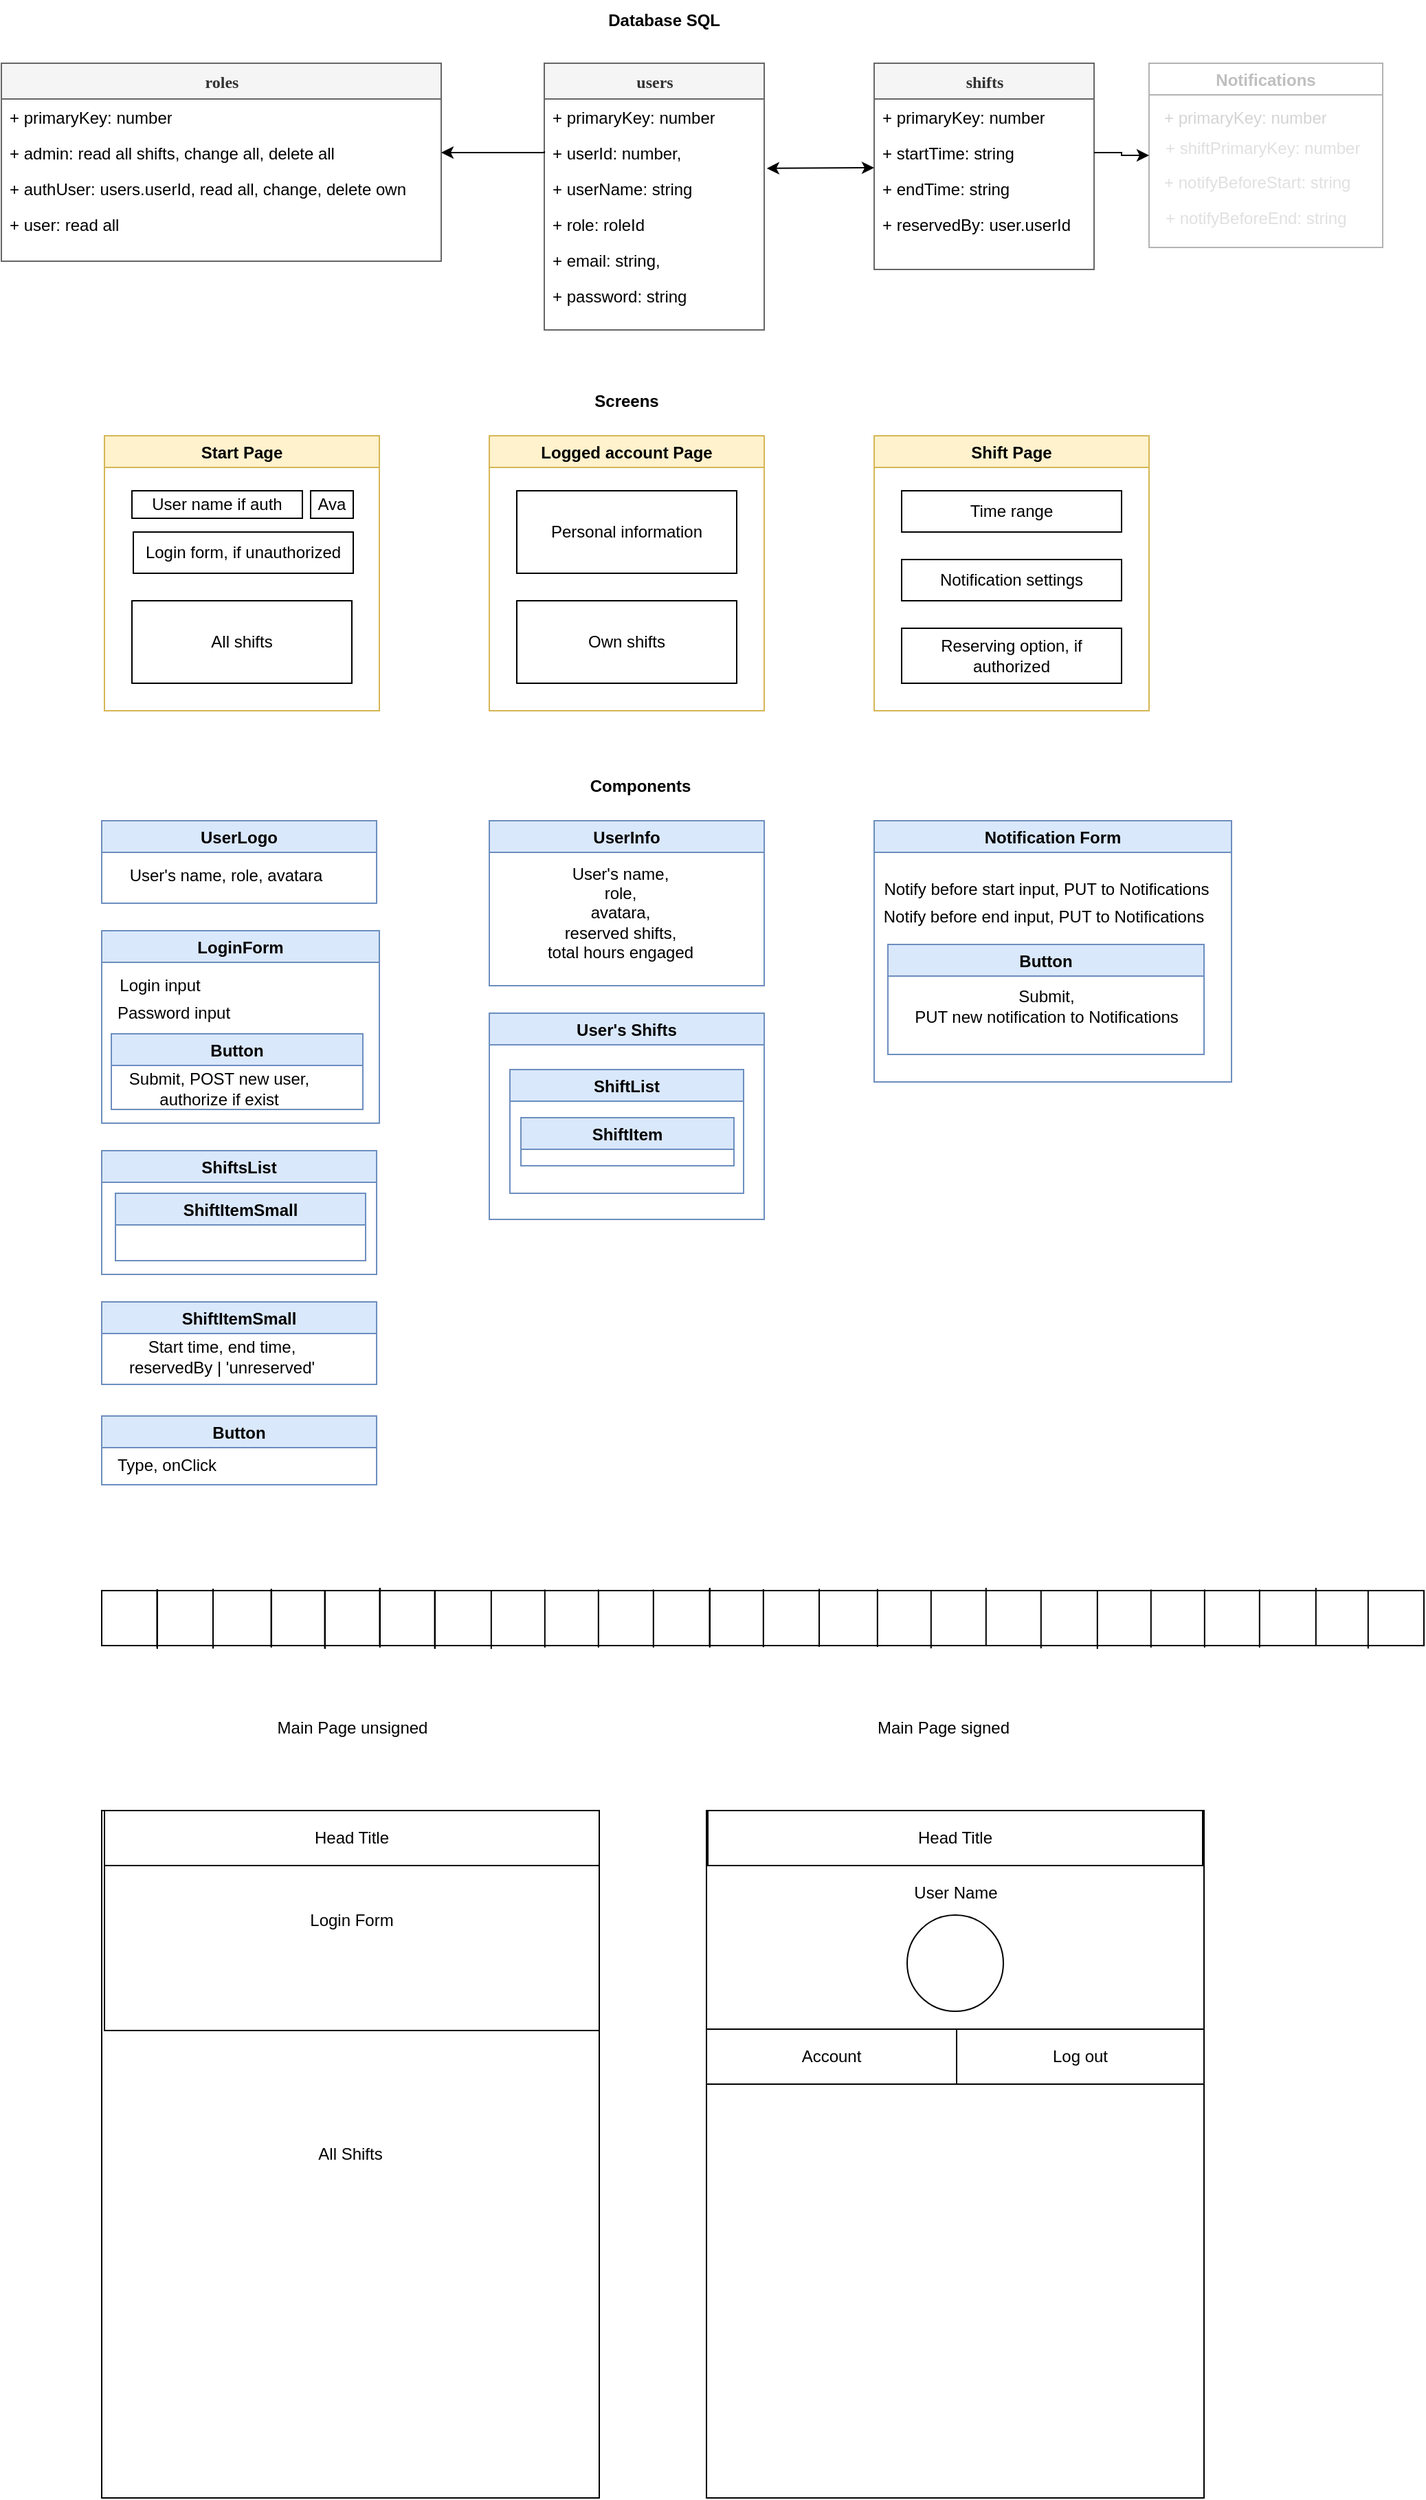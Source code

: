<mxfile version="18.0.3" type="device"><diagram name="Page-1" id="9f46799a-70d6-7492-0946-bef42562c5a5"><mxGraphModel dx="911" dy="501" grid="1" gridSize="10" guides="1" tooltips="1" connect="1" arrows="1" fold="1" page="1" pageScale="1" pageWidth="1100" pageHeight="850" background="none" math="0" shadow="0"><root><mxCell id="0"/><mxCell id="1" parent="0"/><mxCell id="78961159f06e98e8-17" value="users" style="swimlane;html=1;fontStyle=1;align=center;verticalAlign=top;childLayout=stackLayout;horizontal=1;startSize=26;horizontalStack=0;resizeParent=1;resizeLast=0;collapsible=1;marginBottom=0;swimlaneFillColor=#ffffff;rounded=0;shadow=0;comic=0;labelBackgroundColor=none;strokeWidth=1;fillColor=#f5f5f5;fontFamily=Verdana;fontSize=12;fontColor=#333333;strokeColor=#666666;" parent="1" vertex="1"><mxGeometry x="440" y="49" width="160" height="194" as="geometry"/></mxCell><mxCell id="78961159f06e98e8-21" value="+ primaryKey: number" style="text;html=1;strokeColor=none;fillColor=none;align=left;verticalAlign=top;spacingLeft=4;spacingRight=4;whiteSpace=wrap;overflow=hidden;rotatable=0;points=[[0,0.5],[1,0.5]];portConstraint=eastwest;" parent="78961159f06e98e8-17" vertex="1"><mxGeometry y="26" width="160" height="26" as="geometry"/></mxCell><mxCell id="78961159f06e98e8-23" value="+ userId: number," style="text;html=1;strokeColor=none;fillColor=none;align=left;verticalAlign=top;spacingLeft=4;spacingRight=4;whiteSpace=wrap;overflow=hidden;rotatable=0;points=[[0,0.5],[1,0.5]];portConstraint=eastwest;" parent="78961159f06e98e8-17" vertex="1"><mxGeometry y="52" width="160" height="26" as="geometry"/></mxCell><mxCell id="78961159f06e98e8-25" value="+ userName: string" style="text;html=1;strokeColor=none;fillColor=none;align=left;verticalAlign=top;spacingLeft=4;spacingRight=4;whiteSpace=wrap;overflow=hidden;rotatable=0;points=[[0,0.5],[1,0.5]];portConstraint=eastwest;" parent="78961159f06e98e8-17" vertex="1"><mxGeometry y="78" width="160" height="26" as="geometry"/></mxCell><mxCell id="78961159f06e98e8-26" value="+ role: roleId" style="text;html=1;strokeColor=none;fillColor=none;align=left;verticalAlign=top;spacingLeft=4;spacingRight=4;whiteSpace=wrap;overflow=hidden;rotatable=0;points=[[0,0.5],[1,0.5]];portConstraint=eastwest;" parent="78961159f06e98e8-17" vertex="1"><mxGeometry y="104" width="160" height="26" as="geometry"/></mxCell><mxCell id="78961159f06e98e8-24" value="+ email: string," style="text;html=1;strokeColor=none;fillColor=none;align=left;verticalAlign=top;spacingLeft=4;spacingRight=4;whiteSpace=wrap;overflow=hidden;rotatable=0;points=[[0,0.5],[1,0.5]];portConstraint=eastwest;" parent="78961159f06e98e8-17" vertex="1"><mxGeometry y="130" width="160" height="26" as="geometry"/></mxCell><mxCell id="4Kd0fnd2b_2xYInPUoOF-1" value="+ password: string" style="text;html=1;strokeColor=none;fillColor=none;align=left;verticalAlign=top;spacingLeft=4;spacingRight=4;whiteSpace=wrap;overflow=hidden;rotatable=0;points=[[0,0.5],[1,0.5]];portConstraint=eastwest;" parent="78961159f06e98e8-17" vertex="1"><mxGeometry y="156" width="160" height="34" as="geometry"/></mxCell><mxCell id="78961159f06e98e8-30" value="shifts" style="swimlane;html=1;fontStyle=1;align=center;verticalAlign=top;childLayout=stackLayout;horizontal=1;startSize=26;horizontalStack=0;resizeParent=1;resizeLast=0;collapsible=1;marginBottom=0;swimlaneFillColor=#ffffff;rounded=0;shadow=0;comic=0;labelBackgroundColor=none;strokeWidth=1;fillColor=#f5f5f5;fontFamily=Verdana;fontSize=12;fontColor=#333333;strokeColor=#666666;" parent="1" vertex="1"><mxGeometry x="680" y="49" width="160" height="150" as="geometry"/></mxCell><mxCell id="78961159f06e98e8-31" value="+ primaryKey: number" style="text;html=1;strokeColor=none;fillColor=none;align=left;verticalAlign=top;spacingLeft=4;spacingRight=4;whiteSpace=wrap;overflow=hidden;rotatable=0;points=[[0,0.5],[1,0.5]];portConstraint=eastwest;" parent="78961159f06e98e8-30" vertex="1"><mxGeometry y="26" width="160" height="26" as="geometry"/></mxCell><mxCell id="78961159f06e98e8-32" value="+ startTime: string" style="text;html=1;strokeColor=none;fillColor=none;align=left;verticalAlign=top;spacingLeft=4;spacingRight=4;whiteSpace=wrap;overflow=hidden;rotatable=0;points=[[0,0.5],[1,0.5]];portConstraint=eastwest;" parent="78961159f06e98e8-30" vertex="1"><mxGeometry y="52" width="160" height="26" as="geometry"/></mxCell><mxCell id="78961159f06e98e8-33" value="+ endTime: string" style="text;html=1;strokeColor=none;fillColor=none;align=left;verticalAlign=top;spacingLeft=4;spacingRight=4;whiteSpace=wrap;overflow=hidden;rotatable=0;points=[[0,0.5],[1,0.5]];portConstraint=eastwest;" parent="78961159f06e98e8-30" vertex="1"><mxGeometry y="78" width="160" height="26" as="geometry"/></mxCell><mxCell id="78961159f06e98e8-34" value="+ reservedBy: user.userId" style="text;html=1;strokeColor=none;fillColor=none;align=left;verticalAlign=top;spacingLeft=4;spacingRight=4;whiteSpace=wrap;overflow=hidden;rotatable=0;points=[[0,0.5],[1,0.5]];portConstraint=eastwest;" parent="78961159f06e98e8-30" vertex="1"><mxGeometry y="104" width="160" height="26" as="geometry"/></mxCell><mxCell id="78961159f06e98e8-43" value="roles" style="swimlane;html=1;fontStyle=1;align=center;verticalAlign=top;childLayout=stackLayout;horizontal=1;startSize=26;horizontalStack=0;resizeParent=1;resizeLast=0;collapsible=1;marginBottom=0;swimlaneFillColor=#ffffff;rounded=0;shadow=0;comic=0;labelBackgroundColor=none;strokeWidth=1;fillColor=#f5f5f5;fontFamily=Verdana;fontSize=12;fontColor=#333333;strokeColor=#666666;" parent="1" vertex="1"><mxGeometry x="45" y="49" width="320" height="144" as="geometry"/></mxCell><mxCell id="4Kd0fnd2b_2xYInPUoOF-68" value="+ primaryKey: number" style="text;html=1;strokeColor=none;fillColor=none;align=left;verticalAlign=top;spacingLeft=4;spacingRight=4;whiteSpace=wrap;overflow=hidden;rotatable=0;points=[[0,0.5],[1,0.5]];portConstraint=eastwest;" parent="78961159f06e98e8-43" vertex="1"><mxGeometry y="26" width="320" height="26" as="geometry"/></mxCell><mxCell id="78961159f06e98e8-44" value="+ admin: read all shifts, change all, delete all" style="text;html=1;strokeColor=none;fillColor=none;align=left;verticalAlign=top;spacingLeft=4;spacingRight=4;whiteSpace=wrap;overflow=hidden;rotatable=0;points=[[0,0.5],[1,0.5]];portConstraint=eastwest;" parent="78961159f06e98e8-43" vertex="1"><mxGeometry y="52" width="320" height="26" as="geometry"/></mxCell><mxCell id="78961159f06e98e8-45" value="+ authUser: users.userId, read all, change, delete own" style="text;html=1;strokeColor=none;fillColor=none;align=left;verticalAlign=top;spacingLeft=4;spacingRight=4;whiteSpace=wrap;overflow=hidden;rotatable=0;points=[[0,0.5],[1,0.5]];portConstraint=eastwest;" parent="78961159f06e98e8-43" vertex="1"><mxGeometry y="78" width="320" height="26" as="geometry"/></mxCell><mxCell id="4Kd0fnd2b_2xYInPUoOF-13" value="+ user: read all" style="text;html=1;strokeColor=none;fillColor=none;align=left;verticalAlign=top;spacingLeft=4;spacingRight=4;whiteSpace=wrap;overflow=hidden;rotatable=0;points=[[0,0.5],[1,0.5]];portConstraint=eastwest;" parent="78961159f06e98e8-43" vertex="1"><mxGeometry y="104" width="320" height="26" as="geometry"/></mxCell><mxCell id="4Kd0fnd2b_2xYInPUoOF-4" value="" style="endArrow=classic;startArrow=classic;html=1;rounded=0;exitX=1.012;exitY=-0.059;exitDx=0;exitDy=0;exitPerimeter=0;" parent="1" source="78961159f06e98e8-25" edge="1"><mxGeometry width="50" height="50" relative="1" as="geometry"><mxPoint x="520" y="479" as="sourcePoint"/><mxPoint x="680" y="125" as="targetPoint"/></mxGeometry></mxCell><mxCell id="4Kd0fnd2b_2xYInPUoOF-14" value="Start Page" style="swimlane;fillColor=#fff2cc;strokeColor=#d6b656;" parent="1" vertex="1"><mxGeometry x="120" y="320" width="200" height="200" as="geometry"/></mxCell><mxCell id="4Kd0fnd2b_2xYInPUoOF-20" value="Login form, if unauthorized" style="rounded=0;whiteSpace=wrap;html=1;" parent="4Kd0fnd2b_2xYInPUoOF-14" vertex="1"><mxGeometry x="21" y="70" width="160" height="30" as="geometry"/></mxCell><mxCell id="4Kd0fnd2b_2xYInPUoOF-21" value="All shifts" style="rounded=0;whiteSpace=wrap;html=1;" parent="4Kd0fnd2b_2xYInPUoOF-14" vertex="1"><mxGeometry x="20" y="120" width="160" height="60" as="geometry"/></mxCell><mxCell id="4Kd0fnd2b_2xYInPUoOF-30" value="User name if auth" style="rounded=0;whiteSpace=wrap;html=1;" parent="4Kd0fnd2b_2xYInPUoOF-14" vertex="1"><mxGeometry x="20" y="40" width="124" height="20" as="geometry"/></mxCell><mxCell id="4Kd0fnd2b_2xYInPUoOF-31" value="Ava" style="rounded=0;whiteSpace=wrap;html=1;" parent="4Kd0fnd2b_2xYInPUoOF-14" vertex="1"><mxGeometry x="150" y="40" width="31" height="20" as="geometry"/></mxCell><mxCell id="4Kd0fnd2b_2xYInPUoOF-15" value="Logged account Page" style="swimlane;fillColor=#fff2cc;strokeColor=#d6b656;" parent="1" vertex="1"><mxGeometry x="400" y="320" width="200" height="200" as="geometry"/></mxCell><mxCell id="4Kd0fnd2b_2xYInPUoOF-24" value="Personal information" style="rounded=0;whiteSpace=wrap;html=1;" parent="4Kd0fnd2b_2xYInPUoOF-15" vertex="1"><mxGeometry x="20" y="40" width="160" height="60" as="geometry"/></mxCell><mxCell id="4Kd0fnd2b_2xYInPUoOF-25" value="Own shifts" style="rounded=0;whiteSpace=wrap;html=1;" parent="4Kd0fnd2b_2xYInPUoOF-15" vertex="1"><mxGeometry x="20" y="120" width="160" height="60" as="geometry"/></mxCell><mxCell id="4Kd0fnd2b_2xYInPUoOF-16" value="Shift Page" style="swimlane;fillColor=#fff2cc;strokeColor=#d6b656;" parent="1" vertex="1"><mxGeometry x="680" y="320" width="200" height="200" as="geometry"/></mxCell><mxCell id="4Kd0fnd2b_2xYInPUoOF-26" value="Time range" style="rounded=0;whiteSpace=wrap;html=1;" parent="4Kd0fnd2b_2xYInPUoOF-16" vertex="1"><mxGeometry x="20" y="40" width="160" height="30" as="geometry"/></mxCell><mxCell id="4Kd0fnd2b_2xYInPUoOF-27" value="Notification settings" style="rounded=0;whiteSpace=wrap;html=1;" parent="4Kd0fnd2b_2xYInPUoOF-16" vertex="1"><mxGeometry x="20" y="90" width="160" height="30" as="geometry"/></mxCell><mxCell id="4Kd0fnd2b_2xYInPUoOF-28" value="Reserving option, if authorized" style="rounded=0;whiteSpace=wrap;html=1;" parent="4Kd0fnd2b_2xYInPUoOF-16" vertex="1"><mxGeometry x="20" y="140" width="160" height="40" as="geometry"/></mxCell><mxCell id="4Kd0fnd2b_2xYInPUoOF-18" value="&lt;b&gt;Screens&lt;/b&gt;" style="text;html=1;strokeColor=none;fillColor=none;align=center;verticalAlign=middle;whiteSpace=wrap;rounded=0;" parent="1" vertex="1"><mxGeometry x="470" y="280" width="60" height="30" as="geometry"/></mxCell><mxCell id="4Kd0fnd2b_2xYInPUoOF-19" value="&lt;b&gt;Database SQL&lt;/b&gt;" style="text;html=1;strokeColor=none;fillColor=none;align=right;verticalAlign=middle;whiteSpace=wrap;rounded=0;" parent="1" vertex="1"><mxGeometry x="430" y="3" width="140" height="30" as="geometry"/></mxCell><mxCell id="4Kd0fnd2b_2xYInPUoOF-32" value="&lt;b&gt;Components&lt;/b&gt;" style="text;html=1;strokeColor=none;fillColor=none;align=center;verticalAlign=middle;whiteSpace=wrap;rounded=0;" parent="1" vertex="1"><mxGeometry x="470" y="560" width="80" height="30" as="geometry"/></mxCell><mxCell id="4Kd0fnd2b_2xYInPUoOF-33" value="LoginForm" style="swimlane;fillColor=#dae8fc;strokeColor=#6c8ebf;" parent="1" vertex="1"><mxGeometry x="118" y="680" width="202" height="140" as="geometry"/></mxCell><mxCell id="4Kd0fnd2b_2xYInPUoOF-51" value="Button" style="swimlane;fillColor=#dae8fc;strokeColor=#6c8ebf;" parent="4Kd0fnd2b_2xYInPUoOF-33" vertex="1"><mxGeometry x="7" y="75" width="183" height="55" as="geometry"/></mxCell><mxCell id="4Kd0fnd2b_2xYInPUoOF-52" value="Submit, POST new user, &lt;br&gt;authorize if exist" style="text;html=1;align=center;verticalAlign=middle;resizable=0;points=[];autosize=1;strokeColor=none;fillColor=none;" parent="4Kd0fnd2b_2xYInPUoOF-51" vertex="1"><mxGeometry x="3" y="25" width="150" height="30" as="geometry"/></mxCell><mxCell id="4Kd0fnd2b_2xYInPUoOF-34" value="ShiftsList" style="swimlane;fillColor=#dae8fc;strokeColor=#6c8ebf;" parent="1" vertex="1"><mxGeometry x="118" y="840" width="200" height="90" as="geometry"/></mxCell><mxCell id="4Kd0fnd2b_2xYInPUoOF-35" value="ShiftItemSmall" style="swimlane;fillColor=#dae8fc;strokeColor=#6c8ebf;" parent="1" vertex="1"><mxGeometry x="118" y="950" width="200" height="60" as="geometry"/></mxCell><mxCell id="4Kd0fnd2b_2xYInPUoOF-36" value="UserLogo" style="swimlane;fillColor=#dae8fc;strokeColor=#6c8ebf;" parent="1" vertex="1"><mxGeometry x="118" y="600" width="200" height="60" as="geometry"/></mxCell><mxCell id="4Kd0fnd2b_2xYInPUoOF-37" value="User's name, role, avatara" style="text;html=1;align=center;verticalAlign=middle;resizable=0;points=[];autosize=1;strokeColor=none;fillColor=none;" parent="4Kd0fnd2b_2xYInPUoOF-36" vertex="1"><mxGeometry x="10" y="30" width="160" height="20" as="geometry"/></mxCell><mxCell id="4Kd0fnd2b_2xYInPUoOF-38" value="UserInfo" style="swimlane;fillColor=#dae8fc;strokeColor=#6c8ebf;" parent="1" vertex="1"><mxGeometry x="400" y="600" width="200" height="120" as="geometry"/></mxCell><mxCell id="4Kd0fnd2b_2xYInPUoOF-39" value="User's name, &lt;br&gt;role, &lt;br&gt;avatara, &lt;br&gt;reserved shifts, &lt;br&gt;total hours engaged" style="text;html=1;align=center;verticalAlign=middle;resizable=0;points=[];autosize=1;" parent="4Kd0fnd2b_2xYInPUoOF-38" vertex="1"><mxGeometry x="35" y="27" width="120" height="80" as="geometry"/></mxCell><mxCell id="4Kd0fnd2b_2xYInPUoOF-40" value="User's Shifts" style="swimlane;fillColor=#dae8fc;strokeColor=#6c8ebf;" parent="1" vertex="1"><mxGeometry x="400" y="740" width="200" height="150" as="geometry"/></mxCell><mxCell id="4Kd0fnd2b_2xYInPUoOF-42" value="ShiftList" style="swimlane;fillColor=#dae8fc;strokeColor=#6c8ebf;startSize=23;" parent="4Kd0fnd2b_2xYInPUoOF-40" vertex="1"><mxGeometry x="15" y="41" width="170" height="90" as="geometry"/></mxCell><mxCell id="4Kd0fnd2b_2xYInPUoOF-43" value="ShiftItem" style="swimlane;fillColor=#dae8fc;strokeColor=#6c8ebf;" parent="4Kd0fnd2b_2xYInPUoOF-42" vertex="1"><mxGeometry x="8" y="35" width="155" height="35" as="geometry"/></mxCell><mxCell id="4Kd0fnd2b_2xYInPUoOF-47" value="Login input" style="text;html=1;align=center;verticalAlign=middle;resizable=0;points=[];autosize=1;strokeColor=none;fillColor=none;" parent="1" vertex="1"><mxGeometry x="125" y="710" width="70" height="20" as="geometry"/></mxCell><mxCell id="4Kd0fnd2b_2xYInPUoOF-48" value="Password input" style="text;html=1;align=center;verticalAlign=middle;resizable=0;points=[];autosize=1;strokeColor=none;fillColor=none;" parent="1" vertex="1"><mxGeometry x="120" y="730" width="100" height="20" as="geometry"/></mxCell><mxCell id="4Kd0fnd2b_2xYInPUoOF-49" value="Button" style="swimlane;fillColor=#dae8fc;strokeColor=#6c8ebf;" parent="1" vertex="1"><mxGeometry x="118" y="1033" width="200" height="50" as="geometry"/></mxCell><mxCell id="4Kd0fnd2b_2xYInPUoOF-50" value="Type, onClick" style="text;html=1;align=center;verticalAlign=middle;resizable=0;points=[];autosize=1;strokeColor=none;fillColor=none;" parent="1" vertex="1"><mxGeometry x="120" y="1059" width="90" height="20" as="geometry"/></mxCell><mxCell id="4Kd0fnd2b_2xYInPUoOF-53" value="Start time, end time, &lt;br&gt;reservedBy | 'unreserved'" style="text;html=1;align=center;verticalAlign=middle;resizable=0;points=[];autosize=1;strokeColor=none;fillColor=none;" parent="1" vertex="1"><mxGeometry x="130" y="975" width="150" height="30" as="geometry"/></mxCell><mxCell id="4Kd0fnd2b_2xYInPUoOF-54" value="ShiftItemSmall" style="swimlane;fillColor=#dae8fc;strokeColor=#6c8ebf;" parent="1" vertex="1"><mxGeometry x="128" y="871" width="182" height="49" as="geometry"/></mxCell><mxCell id="4Kd0fnd2b_2xYInPUoOF-55" value="Notification Form" style="swimlane;fillColor=#dae8fc;strokeColor=#6c8ebf;" parent="1" vertex="1"><mxGeometry x="680" y="600" width="260" height="190" as="geometry"/></mxCell><mxCell id="4Kd0fnd2b_2xYInPUoOF-56" value="Notify before start input, PUT to Notifications" style="text;html=1;align=center;verticalAlign=middle;resizable=0;points=[];autosize=1;strokeColor=none;fillColor=none;" parent="4Kd0fnd2b_2xYInPUoOF-55" vertex="1"><mxGeometry y="40" width="250" height="20" as="geometry"/></mxCell><mxCell id="4Kd0fnd2b_2xYInPUoOF-57" value="Notify before end input, PUT to Notifications" style="text;html=1;align=center;verticalAlign=middle;resizable=0;points=[];autosize=1;strokeColor=none;fillColor=none;" parent="4Kd0fnd2b_2xYInPUoOF-55" vertex="1"><mxGeometry x="-2" y="60" width="250" height="20" as="geometry"/></mxCell><mxCell id="4Kd0fnd2b_2xYInPUoOF-64" value="Button" style="swimlane;fillColor=#dae8fc;strokeColor=#6c8ebf;" parent="4Kd0fnd2b_2xYInPUoOF-55" vertex="1"><mxGeometry x="10" y="90" width="230" height="80" as="geometry"/></mxCell><mxCell id="4Kd0fnd2b_2xYInPUoOF-65" value="Submit, &lt;br&gt;PUT new notification to Notifications" style="text;html=1;align=center;verticalAlign=middle;resizable=0;points=[];autosize=1;strokeColor=none;fillColor=none;" parent="4Kd0fnd2b_2xYInPUoOF-64" vertex="1"><mxGeometry x="10" y="30" width="210" height="30" as="geometry"/></mxCell><mxCell id="4Kd0fnd2b_2xYInPUoOF-58" value="Notifications" style="swimlane;strokeColor=#B3B3B3;fontColor=#BFBFBF;" parent="1" vertex="1"><mxGeometry x="880" y="49" width="170" height="134" as="geometry"/></mxCell><mxCell id="4Kd0fnd2b_2xYInPUoOF-59" value="&lt;font color=&quot;#d4d4d4&quot;&gt;+ primaryKey: number&lt;/font&gt;" style="text;html=1;align=left;verticalAlign=top;spacingLeft=4;spacingRight=4;whiteSpace=wrap;overflow=hidden;rotatable=0;points=[[0,0.5],[1,0.5]];portConstraint=eastwest;" parent="4Kd0fnd2b_2xYInPUoOF-58" vertex="1"><mxGeometry x="5" y="26" width="160" height="26" as="geometry"/></mxCell><mxCell id="4Kd0fnd2b_2xYInPUoOF-61" value="&lt;font color=&quot;#e0e0e0&quot;&gt;+ notifyBeforeEnd: string&lt;/font&gt;" style="text;html=1;align=left;verticalAlign=top;spacingLeft=4;spacingRight=4;whiteSpace=wrap;overflow=hidden;rotatable=0;points=[[0,0.5],[1,0.5]];portConstraint=eastwest;" parent="4Kd0fnd2b_2xYInPUoOF-58" vertex="1"><mxGeometry x="6" y="99" width="160" height="26" as="geometry"/></mxCell><mxCell id="4Kd0fnd2b_2xYInPUoOF-60" value="&lt;font color=&quot;#e0e0e0&quot;&gt;+ notifyBeforeStart: string&lt;/font&gt;" style="text;html=1;align=left;verticalAlign=top;spacingLeft=4;spacingRight=4;whiteSpace=wrap;overflow=hidden;rotatable=0;points=[[0,0.5],[1,0.5]];portConstraint=eastwest;" parent="4Kd0fnd2b_2xYInPUoOF-58" vertex="1"><mxGeometry x="5" y="73" width="160" height="26" as="geometry"/></mxCell><mxCell id="4Kd0fnd2b_2xYInPUoOF-62" value="&lt;font color=&quot;#e0e0e0&quot;&gt;+ shiftPrimaryKey: number&lt;/font&gt;" style="text;html=1;align=left;verticalAlign=top;spacingLeft=4;spacingRight=4;whiteSpace=wrap;overflow=hidden;rotatable=0;points=[[0,0.5],[1,0.5]];portConstraint=eastwest;" parent="4Kd0fnd2b_2xYInPUoOF-58" vertex="1"><mxGeometry x="6" y="48" width="160" height="26" as="geometry"/></mxCell><mxCell id="4Kd0fnd2b_2xYInPUoOF-66" style="edgeStyle=orthogonalEdgeStyle;rounded=0;orthogonalLoop=1;jettySize=auto;html=1;entryX=1;entryY=0.5;entryDx=0;entryDy=0;" parent="1" target="78961159f06e98e8-44" edge="1"><mxGeometry relative="1" as="geometry"><mxPoint x="440" y="113" as="sourcePoint"/><Array as="points"><mxPoint x="440" y="114"/></Array></mxGeometry></mxCell><mxCell id="4Kd0fnd2b_2xYInPUoOF-67" style="edgeStyle=orthogonalEdgeStyle;rounded=0;orthogonalLoop=1;jettySize=auto;html=1;exitX=1;exitY=0.5;exitDx=0;exitDy=0;entryX=0;entryY=0.5;entryDx=0;entryDy=0;" parent="1" source="78961159f06e98e8-32" target="4Kd0fnd2b_2xYInPUoOF-58" edge="1"><mxGeometry relative="1" as="geometry"/></mxCell><mxCell id="4lchXYbWFkZbZJ4PuBB3-1" value="" style="rounded=0;whiteSpace=wrap;html=1;fillColor=none;" parent="1" vertex="1"><mxGeometry x="118" y="1160" width="962" height="40" as="geometry"/></mxCell><mxCell id="4lchXYbWFkZbZJ4PuBB3-4" value="" style="endArrow=none;html=1;rounded=0;exitX=0.042;exitY=0.006;exitDx=0;exitDy=0;exitPerimeter=0;entryX=0.042;entryY=1.061;entryDx=0;entryDy=0;entryPerimeter=0;" parent="1" source="4lchXYbWFkZbZJ4PuBB3-1" target="4lchXYbWFkZbZJ4PuBB3-1" edge="1"><mxGeometry width="50" height="50" relative="1" as="geometry"><mxPoint x="440" y="1080" as="sourcePoint"/><mxPoint x="490" y="1030" as="targetPoint"/></mxGeometry></mxCell><mxCell id="4lchXYbWFkZbZJ4PuBB3-5" value="" style="endArrow=none;html=1;rounded=0;exitX=0.042;exitY=0.006;exitDx=0;exitDy=0;exitPerimeter=0;entryX=0.042;entryY=1.061;entryDx=0;entryDy=0;entryPerimeter=0;" parent="1" edge="1"><mxGeometry width="50" height="50" relative="1" as="geometry"><mxPoint x="241.404" y="1159.24" as="sourcePoint"/><mxPoint x="241.404" y="1201.44" as="targetPoint"/></mxGeometry></mxCell><mxCell id="4lchXYbWFkZbZJ4PuBB3-6" value="" style="endArrow=none;html=1;rounded=0;exitX=0.042;exitY=0.006;exitDx=0;exitDy=0;exitPerimeter=0;entryX=0.042;entryY=1.061;entryDx=0;entryDy=0;entryPerimeter=0;" parent="1" edge="1"><mxGeometry width="50" height="50" relative="1" as="geometry"><mxPoint x="280.404" y="1160.24" as="sourcePoint"/><mxPoint x="280.404" y="1202.44" as="targetPoint"/></mxGeometry></mxCell><mxCell id="4lchXYbWFkZbZJ4PuBB3-7" value="" style="endArrow=none;html=1;rounded=0;exitX=0.042;exitY=0.006;exitDx=0;exitDy=0;exitPerimeter=0;entryX=0.042;entryY=1.061;entryDx=0;entryDy=0;entryPerimeter=0;" parent="1" edge="1"><mxGeometry width="50" height="50" relative="1" as="geometry"><mxPoint x="320.404" y="1159.24" as="sourcePoint"/><mxPoint x="320.404" y="1201.44" as="targetPoint"/></mxGeometry></mxCell><mxCell id="4lchXYbWFkZbZJ4PuBB3-8" value="" style="endArrow=none;html=1;rounded=0;exitX=0.042;exitY=0.006;exitDx=0;exitDy=0;exitPerimeter=0;entryX=0.042;entryY=1.061;entryDx=0;entryDy=0;entryPerimeter=0;" parent="1" edge="1"><mxGeometry width="50" height="50" relative="1" as="geometry"><mxPoint x="360.404" y="1160.24" as="sourcePoint"/><mxPoint x="360.404" y="1202.44" as="targetPoint"/></mxGeometry></mxCell><mxCell id="4lchXYbWFkZbZJ4PuBB3-9" value="" style="endArrow=none;html=1;rounded=0;exitX=0.042;exitY=0.006;exitDx=0;exitDy=0;exitPerimeter=0;entryX=0.042;entryY=1.061;entryDx=0;entryDy=0;entryPerimeter=0;" parent="1" edge="1"><mxGeometry width="50" height="50" relative="1" as="geometry"><mxPoint x="401.404" y="1160.24" as="sourcePoint"/><mxPoint x="401.404" y="1202.44" as="targetPoint"/></mxGeometry></mxCell><mxCell id="4lchXYbWFkZbZJ4PuBB3-10" value="" style="endArrow=none;html=1;rounded=0;exitX=0.042;exitY=0.006;exitDx=0;exitDy=0;exitPerimeter=0;entryX=0.042;entryY=1.061;entryDx=0;entryDy=0;entryPerimeter=0;" parent="1" edge="1"><mxGeometry width="50" height="50" relative="1" as="geometry"><mxPoint x="440.404" y="1159.24" as="sourcePoint"/><mxPoint x="440.404" y="1201.44" as="targetPoint"/></mxGeometry></mxCell><mxCell id="4lchXYbWFkZbZJ4PuBB3-11" value="" style="endArrow=none;html=1;rounded=0;exitX=0.042;exitY=0.006;exitDx=0;exitDy=0;exitPerimeter=0;entryX=0.042;entryY=1.061;entryDx=0;entryDy=0;entryPerimeter=0;" parent="1" edge="1"><mxGeometry width="50" height="50" relative="1" as="geometry"><mxPoint x="479.404" y="1159.24" as="sourcePoint"/><mxPoint x="479.404" y="1201.44" as="targetPoint"/></mxGeometry></mxCell><mxCell id="4lchXYbWFkZbZJ4PuBB3-12" value="" style="endArrow=none;html=1;rounded=0;exitX=0.042;exitY=0.006;exitDx=0;exitDy=0;exitPerimeter=0;entryX=0.042;entryY=1.061;entryDx=0;entryDy=0;entryPerimeter=0;" parent="1" edge="1"><mxGeometry width="50" height="50" relative="1" as="geometry"><mxPoint x="560.404" y="1159.24" as="sourcePoint"/><mxPoint x="560.404" y="1201.44" as="targetPoint"/></mxGeometry></mxCell><mxCell id="4lchXYbWFkZbZJ4PuBB3-13" value="" style="endArrow=none;html=1;rounded=0;exitX=0.042;exitY=0.006;exitDx=0;exitDy=0;exitPerimeter=0;entryX=0.042;entryY=1.061;entryDx=0;entryDy=0;entryPerimeter=0;" parent="1" edge="1"><mxGeometry width="50" height="50" relative="1" as="geometry"><mxPoint x="519.404" y="1159.24" as="sourcePoint"/><mxPoint x="519.404" y="1201.44" as="targetPoint"/></mxGeometry></mxCell><mxCell id="4lchXYbWFkZbZJ4PuBB3-14" value="" style="endArrow=none;html=1;rounded=0;exitX=0.042;exitY=0.006;exitDx=0;exitDy=0;exitPerimeter=0;entryX=0.042;entryY=1.061;entryDx=0;entryDy=0;entryPerimeter=0;" parent="1" edge="1"><mxGeometry width="50" height="50" relative="1" as="geometry"><mxPoint x="199.004" y="1160" as="sourcePoint"/><mxPoint x="199.004" y="1202.2" as="targetPoint"/></mxGeometry></mxCell><mxCell id="4lchXYbWFkZbZJ4PuBB3-15" value="" style="endArrow=none;html=1;rounded=0;exitX=0.042;exitY=0.006;exitDx=0;exitDy=0;exitPerimeter=0;entryX=0.042;entryY=1.061;entryDx=0;entryDy=0;entryPerimeter=0;" parent="1" edge="1"><mxGeometry width="50" height="50" relative="1" as="geometry"><mxPoint x="158.404" y="1159.4" as="sourcePoint"/><mxPoint x="158.404" y="1201.6" as="targetPoint"/></mxGeometry></mxCell><mxCell id="4lchXYbWFkZbZJ4PuBB3-16" value="" style="endArrow=none;html=1;rounded=0;exitX=0.042;exitY=0.006;exitDx=0;exitDy=0;exitPerimeter=0;entryX=0.042;entryY=1.061;entryDx=0;entryDy=0;entryPerimeter=0;" parent="1" edge="1"><mxGeometry width="50" height="50" relative="1" as="geometry"><mxPoint x="560.404" y="1158.4" as="sourcePoint"/><mxPoint x="560.404" y="1200.6" as="targetPoint"/></mxGeometry></mxCell><mxCell id="4lchXYbWFkZbZJ4PuBB3-17" value="" style="endArrow=none;html=1;rounded=0;exitX=0.042;exitY=0.006;exitDx=0;exitDy=0;exitPerimeter=0;entryX=0.042;entryY=1.061;entryDx=0;entryDy=0;entryPerimeter=0;" parent="1" edge="1"><mxGeometry width="50" height="50" relative="1" as="geometry"><mxPoint x="199.004" y="1159.16" as="sourcePoint"/><mxPoint x="199.004" y="1201.36" as="targetPoint"/></mxGeometry></mxCell><mxCell id="4lchXYbWFkZbZJ4PuBB3-18" value="" style="endArrow=none;html=1;rounded=0;exitX=0.042;exitY=0.006;exitDx=0;exitDy=0;exitPerimeter=0;entryX=0.042;entryY=1.061;entryDx=0;entryDy=0;entryPerimeter=0;" parent="1" edge="1"><mxGeometry width="50" height="50" relative="1" as="geometry"><mxPoint x="320.404" y="1158.4" as="sourcePoint"/><mxPoint x="320.404" y="1200.6" as="targetPoint"/></mxGeometry></mxCell><mxCell id="4lchXYbWFkZbZJ4PuBB3-19" value="" style="endArrow=none;html=1;rounded=0;exitX=0.042;exitY=0.006;exitDx=0;exitDy=0;exitPerimeter=0;entryX=0.042;entryY=1.061;entryDx=0;entryDy=0;entryPerimeter=0;" parent="1" edge="1"><mxGeometry width="50" height="50" relative="1" as="geometry"><mxPoint x="158.404" y="1158.98" as="sourcePoint"/><mxPoint x="158.404" y="1201.18" as="targetPoint"/></mxGeometry></mxCell><mxCell id="4lchXYbWFkZbZJ4PuBB3-20" value="" style="endArrow=none;html=1;rounded=0;exitX=0.042;exitY=0.006;exitDx=0;exitDy=0;exitPerimeter=0;entryX=0.042;entryY=1.061;entryDx=0;entryDy=0;entryPerimeter=0;" parent="1" edge="1"><mxGeometry width="50" height="50" relative="1" as="geometry"><mxPoint x="560.404" y="1157.98" as="sourcePoint"/><mxPoint x="560.404" y="1200.18" as="targetPoint"/></mxGeometry></mxCell><mxCell id="4lchXYbWFkZbZJ4PuBB3-21" value="" style="endArrow=none;html=1;rounded=0;exitX=0.042;exitY=0.006;exitDx=0;exitDy=0;exitPerimeter=0;entryX=0.042;entryY=1.061;entryDx=0;entryDy=0;entryPerimeter=0;" parent="1" edge="1"><mxGeometry width="50" height="50" relative="1" as="geometry"><mxPoint x="199.004" y="1158.74" as="sourcePoint"/><mxPoint x="199.004" y="1200.94" as="targetPoint"/></mxGeometry></mxCell><mxCell id="4lchXYbWFkZbZJ4PuBB3-22" value="" style="endArrow=none;html=1;rounded=0;exitX=0.042;exitY=0.006;exitDx=0;exitDy=0;exitPerimeter=0;entryX=0.042;entryY=1.061;entryDx=0;entryDy=0;entryPerimeter=0;" parent="1" edge="1"><mxGeometry width="50" height="50" relative="1" as="geometry"><mxPoint x="320.404" y="1157.98" as="sourcePoint"/><mxPoint x="320.404" y="1200.18" as="targetPoint"/></mxGeometry></mxCell><mxCell id="4lchXYbWFkZbZJ4PuBB3-23" value="" style="endArrow=none;html=1;rounded=0;exitX=0.042;exitY=0.006;exitDx=0;exitDy=0;exitPerimeter=0;entryX=0.042;entryY=1.061;entryDx=0;entryDy=0;entryPerimeter=0;" parent="1" edge="1"><mxGeometry width="50" height="50" relative="1" as="geometry"><mxPoint x="241.404" y="1158.82" as="sourcePoint"/><mxPoint x="241.404" y="1201.02" as="targetPoint"/></mxGeometry></mxCell><mxCell id="4lchXYbWFkZbZJ4PuBB3-24" value="" style="endArrow=none;html=1;rounded=0;exitX=0.042;exitY=0.006;exitDx=0;exitDy=0;exitPerimeter=0;entryX=0.042;entryY=1.061;entryDx=0;entryDy=0;entryPerimeter=0;" parent="1" edge="1"><mxGeometry width="50" height="50" relative="1" as="geometry"><mxPoint x="280.404" y="1159.82" as="sourcePoint"/><mxPoint x="280.404" y="1202.02" as="targetPoint"/></mxGeometry></mxCell><mxCell id="4lchXYbWFkZbZJ4PuBB3-25" value="" style="endArrow=none;html=1;rounded=0;exitX=0.042;exitY=0.006;exitDx=0;exitDy=0;exitPerimeter=0;entryX=0.042;entryY=1.061;entryDx=0;entryDy=0;entryPerimeter=0;" parent="1" edge="1"><mxGeometry width="50" height="50" relative="1" as="geometry"><mxPoint x="360.404" y="1159.82" as="sourcePoint"/><mxPoint x="360.404" y="1202.02" as="targetPoint"/></mxGeometry></mxCell><mxCell id="4lchXYbWFkZbZJ4PuBB3-26" value="" style="endArrow=none;html=1;rounded=0;exitX=0.042;exitY=0.006;exitDx=0;exitDy=0;exitPerimeter=0;entryX=0.042;entryY=1.061;entryDx=0;entryDy=0;entryPerimeter=0;" parent="1" edge="1"><mxGeometry width="50" height="50" relative="1" as="geometry"><mxPoint x="158.404" y="1158.98" as="sourcePoint"/><mxPoint x="158.404" y="1201.18" as="targetPoint"/></mxGeometry></mxCell><mxCell id="4lchXYbWFkZbZJ4PuBB3-27" value="" style="endArrow=none;html=1;rounded=0;exitX=0.042;exitY=0.006;exitDx=0;exitDy=0;exitPerimeter=0;entryX=0.042;entryY=1.061;entryDx=0;entryDy=0;entryPerimeter=0;" parent="1" edge="1"><mxGeometry width="50" height="50" relative="1" as="geometry"><mxPoint x="560.404" y="1157.98" as="sourcePoint"/><mxPoint x="560.404" y="1200.18" as="targetPoint"/></mxGeometry></mxCell><mxCell id="4lchXYbWFkZbZJ4PuBB3-28" value="" style="endArrow=none;html=1;rounded=0;exitX=0.042;exitY=0.006;exitDx=0;exitDy=0;exitPerimeter=0;entryX=0.042;entryY=1.061;entryDx=0;entryDy=0;entryPerimeter=0;" parent="1" edge="1"><mxGeometry width="50" height="50" relative="1" as="geometry"><mxPoint x="199.004" y="1158.74" as="sourcePoint"/><mxPoint x="199.004" y="1200.94" as="targetPoint"/></mxGeometry></mxCell><mxCell id="4lchXYbWFkZbZJ4PuBB3-29" value="" style="endArrow=none;html=1;rounded=0;exitX=0.042;exitY=0.006;exitDx=0;exitDy=0;exitPerimeter=0;entryX=0.042;entryY=1.061;entryDx=0;entryDy=0;entryPerimeter=0;" parent="1" edge="1"><mxGeometry width="50" height="50" relative="1" as="geometry"><mxPoint x="320.404" y="1157.98" as="sourcePoint"/><mxPoint x="320.404" y="1200.18" as="targetPoint"/></mxGeometry></mxCell><mxCell id="4lchXYbWFkZbZJ4PuBB3-30" value="" style="endArrow=none;html=1;rounded=0;exitX=0.042;exitY=0.006;exitDx=0;exitDy=0;exitPerimeter=0;entryX=0.042;entryY=1.061;entryDx=0;entryDy=0;entryPerimeter=0;" parent="1" edge="1"><mxGeometry width="50" height="50" relative="1" as="geometry"><mxPoint x="241.404" y="1158.82" as="sourcePoint"/><mxPoint x="241.404" y="1201.02" as="targetPoint"/></mxGeometry></mxCell><mxCell id="4lchXYbWFkZbZJ4PuBB3-31" value="" style="endArrow=none;html=1;rounded=0;exitX=0.042;exitY=0.006;exitDx=0;exitDy=0;exitPerimeter=0;entryX=0.042;entryY=1.061;entryDx=0;entryDy=0;entryPerimeter=0;" parent="1" edge="1"><mxGeometry width="50" height="50" relative="1" as="geometry"><mxPoint x="280.404" y="1159.82" as="sourcePoint"/><mxPoint x="280.404" y="1202.02" as="targetPoint"/></mxGeometry></mxCell><mxCell id="4lchXYbWFkZbZJ4PuBB3-32" value="" style="endArrow=none;html=1;rounded=0;exitX=0.042;exitY=0.006;exitDx=0;exitDy=0;exitPerimeter=0;entryX=0.042;entryY=1.061;entryDx=0;entryDy=0;entryPerimeter=0;" parent="1" edge="1"><mxGeometry width="50" height="50" relative="1" as="geometry"><mxPoint x="360.404" y="1159.82" as="sourcePoint"/><mxPoint x="360.404" y="1202.02" as="targetPoint"/></mxGeometry></mxCell><mxCell id="4lchXYbWFkZbZJ4PuBB3-52" value="" style="endArrow=none;html=1;rounded=0;exitX=0.042;exitY=0.006;exitDx=0;exitDy=0;exitPerimeter=0;entryX=0.042;entryY=1.061;entryDx=0;entryDy=0;entryPerimeter=0;" parent="1" edge="1"><mxGeometry width="50" height="50" relative="1" as="geometry"><mxPoint x="842.404" y="1160.24" as="sourcePoint"/><mxPoint x="842.404" y="1202.44" as="targetPoint"/></mxGeometry></mxCell><mxCell id="4lchXYbWFkZbZJ4PuBB3-53" value="" style="endArrow=none;html=1;rounded=0;exitX=0.042;exitY=0.006;exitDx=0;exitDy=0;exitPerimeter=0;entryX=0.042;entryY=1.061;entryDx=0;entryDy=0;entryPerimeter=0;" parent="1" edge="1"><mxGeometry width="50" height="50" relative="1" as="geometry"><mxPoint x="881.404" y="1159.24" as="sourcePoint"/><mxPoint x="881.404" y="1201.44" as="targetPoint"/></mxGeometry></mxCell><mxCell id="4lchXYbWFkZbZJ4PuBB3-54" value="" style="endArrow=none;html=1;rounded=0;exitX=0.042;exitY=0.006;exitDx=0;exitDy=0;exitPerimeter=0;entryX=0.042;entryY=1.061;entryDx=0;entryDy=0;entryPerimeter=0;" parent="1" edge="1"><mxGeometry width="50" height="50" relative="1" as="geometry"><mxPoint x="920.404" y="1159.24" as="sourcePoint"/><mxPoint x="920.404" y="1201.44" as="targetPoint"/></mxGeometry></mxCell><mxCell id="4lchXYbWFkZbZJ4PuBB3-55" value="" style="endArrow=none;html=1;rounded=0;exitX=0.042;exitY=0.006;exitDx=0;exitDy=0;exitPerimeter=0;entryX=0.042;entryY=1.061;entryDx=0;entryDy=0;entryPerimeter=0;" parent="1" edge="1"><mxGeometry width="50" height="50" relative="1" as="geometry"><mxPoint x="960.404" y="1159.24" as="sourcePoint"/><mxPoint x="960.404" y="1201.44" as="targetPoint"/></mxGeometry></mxCell><mxCell id="4lchXYbWFkZbZJ4PuBB3-56" value="" style="endArrow=none;html=1;rounded=0;exitX=0.042;exitY=0.006;exitDx=0;exitDy=0;exitPerimeter=0;entryX=0.042;entryY=1.061;entryDx=0;entryDy=0;entryPerimeter=0;" parent="1" edge="1"><mxGeometry width="50" height="50" relative="1" as="geometry"><mxPoint x="599.404" y="1158.98" as="sourcePoint"/><mxPoint x="599.404" y="1201.18" as="targetPoint"/></mxGeometry></mxCell><mxCell id="4lchXYbWFkZbZJ4PuBB3-57" value="" style="endArrow=none;html=1;rounded=0;exitX=0.042;exitY=0.006;exitDx=0;exitDy=0;exitPerimeter=0;entryX=0.042;entryY=1.061;entryDx=0;entryDy=0;entryPerimeter=0;" parent="1" edge="1"><mxGeometry width="50" height="50" relative="1" as="geometry"><mxPoint x="1001.404" y="1157.98" as="sourcePoint"/><mxPoint x="1001.404" y="1200.18" as="targetPoint"/></mxGeometry></mxCell><mxCell id="4lchXYbWFkZbZJ4PuBB3-58" value="" style="endArrow=none;html=1;rounded=0;exitX=0.042;exitY=0.006;exitDx=0;exitDy=0;exitPerimeter=0;entryX=0.042;entryY=1.061;entryDx=0;entryDy=0;entryPerimeter=0;" parent="1" edge="1"><mxGeometry width="50" height="50" relative="1" as="geometry"><mxPoint x="640.004" y="1158.74" as="sourcePoint"/><mxPoint x="640.004" y="1200.94" as="targetPoint"/></mxGeometry></mxCell><mxCell id="4lchXYbWFkZbZJ4PuBB3-59" value="" style="endArrow=none;html=1;rounded=0;exitX=0.042;exitY=0.006;exitDx=0;exitDy=0;exitPerimeter=0;entryX=0.042;entryY=1.061;entryDx=0;entryDy=0;entryPerimeter=0;" parent="1" edge="1"><mxGeometry width="50" height="50" relative="1" as="geometry"><mxPoint x="761.404" y="1157.98" as="sourcePoint"/><mxPoint x="761.404" y="1200.18" as="targetPoint"/></mxGeometry></mxCell><mxCell id="4lchXYbWFkZbZJ4PuBB3-60" value="" style="endArrow=none;html=1;rounded=0;exitX=0.042;exitY=0.006;exitDx=0;exitDy=0;exitPerimeter=0;entryX=0.042;entryY=1.061;entryDx=0;entryDy=0;entryPerimeter=0;" parent="1" edge="1"><mxGeometry width="50" height="50" relative="1" as="geometry"><mxPoint x="682.404" y="1158.82" as="sourcePoint"/><mxPoint x="682.404" y="1201.02" as="targetPoint"/></mxGeometry></mxCell><mxCell id="4lchXYbWFkZbZJ4PuBB3-61" value="" style="endArrow=none;html=1;rounded=0;exitX=0.042;exitY=0.006;exitDx=0;exitDy=0;exitPerimeter=0;entryX=0.042;entryY=1.061;entryDx=0;entryDy=0;entryPerimeter=0;" parent="1" edge="1"><mxGeometry width="50" height="50" relative="1" as="geometry"><mxPoint x="721.404" y="1159.82" as="sourcePoint"/><mxPoint x="721.404" y="1202.02" as="targetPoint"/></mxGeometry></mxCell><mxCell id="4lchXYbWFkZbZJ4PuBB3-62" value="" style="endArrow=none;html=1;rounded=0;exitX=0.042;exitY=0.006;exitDx=0;exitDy=0;exitPerimeter=0;entryX=0.042;entryY=1.061;entryDx=0;entryDy=0;entryPerimeter=0;" parent="1" edge="1"><mxGeometry width="50" height="50" relative="1" as="geometry"><mxPoint x="801.404" y="1159.82" as="sourcePoint"/><mxPoint x="801.404" y="1202.02" as="targetPoint"/></mxGeometry></mxCell><mxCell id="4lchXYbWFkZbZJ4PuBB3-63" value="" style="endArrow=none;html=1;rounded=0;exitX=0.042;exitY=0.006;exitDx=0;exitDy=0;exitPerimeter=0;entryX=0.042;entryY=1.061;entryDx=0;entryDy=0;entryPerimeter=0;" parent="1" edge="1"><mxGeometry width="50" height="50" relative="1" as="geometry"><mxPoint x="1039.404" y="1159.98" as="sourcePoint"/><mxPoint x="1039.404" y="1202.18" as="targetPoint"/></mxGeometry></mxCell><mxCell id="QX432GaL7stzir7KLBFU-1" value="All Shifts" style="rounded=0;whiteSpace=wrap;html=1;fillColor=none;" vertex="1" parent="1"><mxGeometry x="118" y="1320" width="362" height="500" as="geometry"/></mxCell><mxCell id="QX432GaL7stzir7KLBFU-2" value="Main Page unsigned" style="text;html=1;align=center;verticalAlign=middle;resizable=0;points=[];autosize=1;strokeColor=none;fillColor=none;" vertex="1" parent="1"><mxGeometry x="240" y="1250" width="120" height="20" as="geometry"/></mxCell><mxCell id="QX432GaL7stzir7KLBFU-3" value="" style="rounded=0;whiteSpace=wrap;html=1;fillColor=none;" vertex="1" parent="1"><mxGeometry x="558" y="1320" width="362" height="500" as="geometry"/></mxCell><mxCell id="QX432GaL7stzir7KLBFU-4" value="Login Form" style="rounded=0;whiteSpace=wrap;html=1;fillColor=none;" vertex="1" parent="1"><mxGeometry x="120" y="1320" width="360" height="160" as="geometry"/></mxCell><mxCell id="QX432GaL7stzir7KLBFU-9" value="Head Title" style="rounded=0;whiteSpace=wrap;html=1;fillColor=none;" vertex="1" parent="1"><mxGeometry x="120" y="1320" width="360" height="40" as="geometry"/></mxCell><mxCell id="QX432GaL7stzir7KLBFU-11" value="Account" style="rounded=0;whiteSpace=wrap;html=1;fillColor=none;" vertex="1" parent="1"><mxGeometry x="558" y="1479" width="182" height="40" as="geometry"/></mxCell><mxCell id="QX432GaL7stzir7KLBFU-12" value="Log out" style="rounded=0;whiteSpace=wrap;html=1;fillColor=none;" vertex="1" parent="1"><mxGeometry x="740" y="1479" width="180" height="40" as="geometry"/></mxCell><mxCell id="QX432GaL7stzir7KLBFU-14" value="Head Title" style="rounded=0;whiteSpace=wrap;html=1;fillColor=none;" vertex="1" parent="1"><mxGeometry x="559" y="1320" width="360" height="40" as="geometry"/></mxCell><mxCell id="QX432GaL7stzir7KLBFU-15" value="User Name" style="text;html=1;align=center;verticalAlign=middle;resizable=0;points=[];autosize=1;strokeColor=none;fillColor=none;" vertex="1" parent="1"><mxGeometry x="699" y="1370" width="80" height="20" as="geometry"/></mxCell><mxCell id="QX432GaL7stzir7KLBFU-16" value="" style="ellipse;whiteSpace=wrap;html=1;aspect=fixed;fillColor=none;" vertex="1" parent="1"><mxGeometry x="704" y="1396" width="70" height="70" as="geometry"/></mxCell><mxCell id="QX432GaL7stzir7KLBFU-17" value="Main Page signed" style="text;html=1;align=center;verticalAlign=middle;resizable=0;points=[];autosize=1;strokeColor=none;fillColor=none;" vertex="1" parent="1"><mxGeometry x="675" y="1250" width="110" height="20" as="geometry"/></mxCell></root></mxGraphModel></diagram></mxfile>